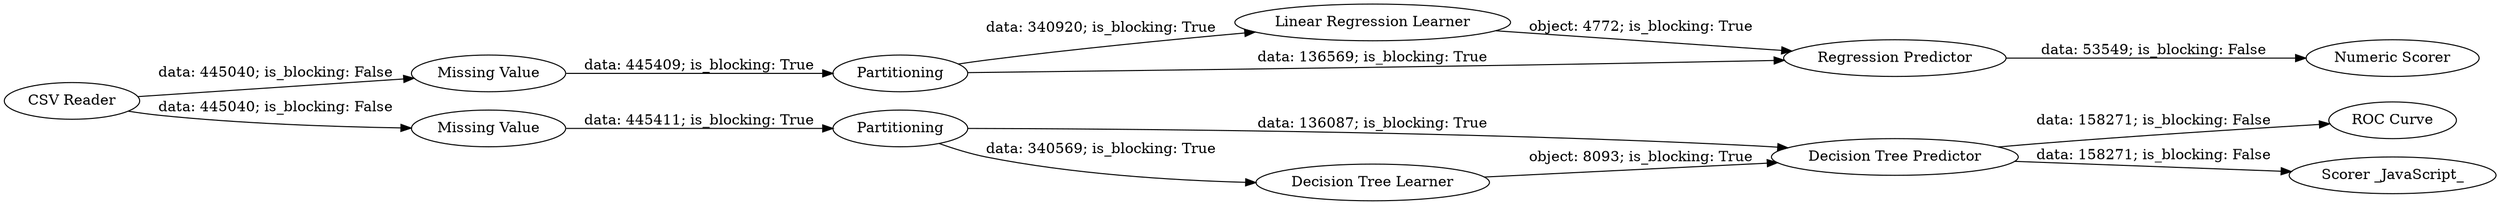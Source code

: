 digraph {
	"-7012055868786540603_16" [label="Numeric Scorer"]
	"-7012055868786540603_39" [label="CSV Reader"]
	"-7012055868786540603_11" [label="Missing Value"]
	"-7012055868786540603_14" [label="Linear Regression Learner"]
	"-7012055868786540603_24" [label="ROC Curve"]
	"-7012055868786540603_40" [label="Missing Value"]
	"-7012055868786540603_13" [label=Partitioning]
	"-7012055868786540603_23" [label="Scorer _JavaScript_"]
	"-7012055868786540603_41" [label=Partitioning]
	"-7012055868786540603_21" [label="Decision Tree Predictor"]
	"-7012055868786540603_15" [label="Regression Predictor"]
	"-7012055868786540603_20" [label="Decision Tree Learner"]
	"-7012055868786540603_20" -> "-7012055868786540603_21" [label="object: 8093; is_blocking: True"]
	"-7012055868786540603_15" -> "-7012055868786540603_16" [label="data: 53549; is_blocking: False"]
	"-7012055868786540603_13" -> "-7012055868786540603_15" [label="data: 136569; is_blocking: True"]
	"-7012055868786540603_39" -> "-7012055868786540603_11" [label="data: 445040; is_blocking: False"]
	"-7012055868786540603_14" -> "-7012055868786540603_15" [label="object: 4772; is_blocking: True"]
	"-7012055868786540603_41" -> "-7012055868786540603_21" [label="data: 136087; is_blocking: True"]
	"-7012055868786540603_11" -> "-7012055868786540603_13" [label="data: 445409; is_blocking: True"]
	"-7012055868786540603_40" -> "-7012055868786540603_41" [label="data: 445411; is_blocking: True"]
	"-7012055868786540603_39" -> "-7012055868786540603_40" [label="data: 445040; is_blocking: False"]
	"-7012055868786540603_21" -> "-7012055868786540603_24" [label="data: 158271; is_blocking: False"]
	"-7012055868786540603_13" -> "-7012055868786540603_14" [label="data: 340920; is_blocking: True"]
	"-7012055868786540603_21" -> "-7012055868786540603_23" [label="data: 158271; is_blocking: False"]
	"-7012055868786540603_41" -> "-7012055868786540603_20" [label="data: 340569; is_blocking: True"]
	rankdir=LR
}
